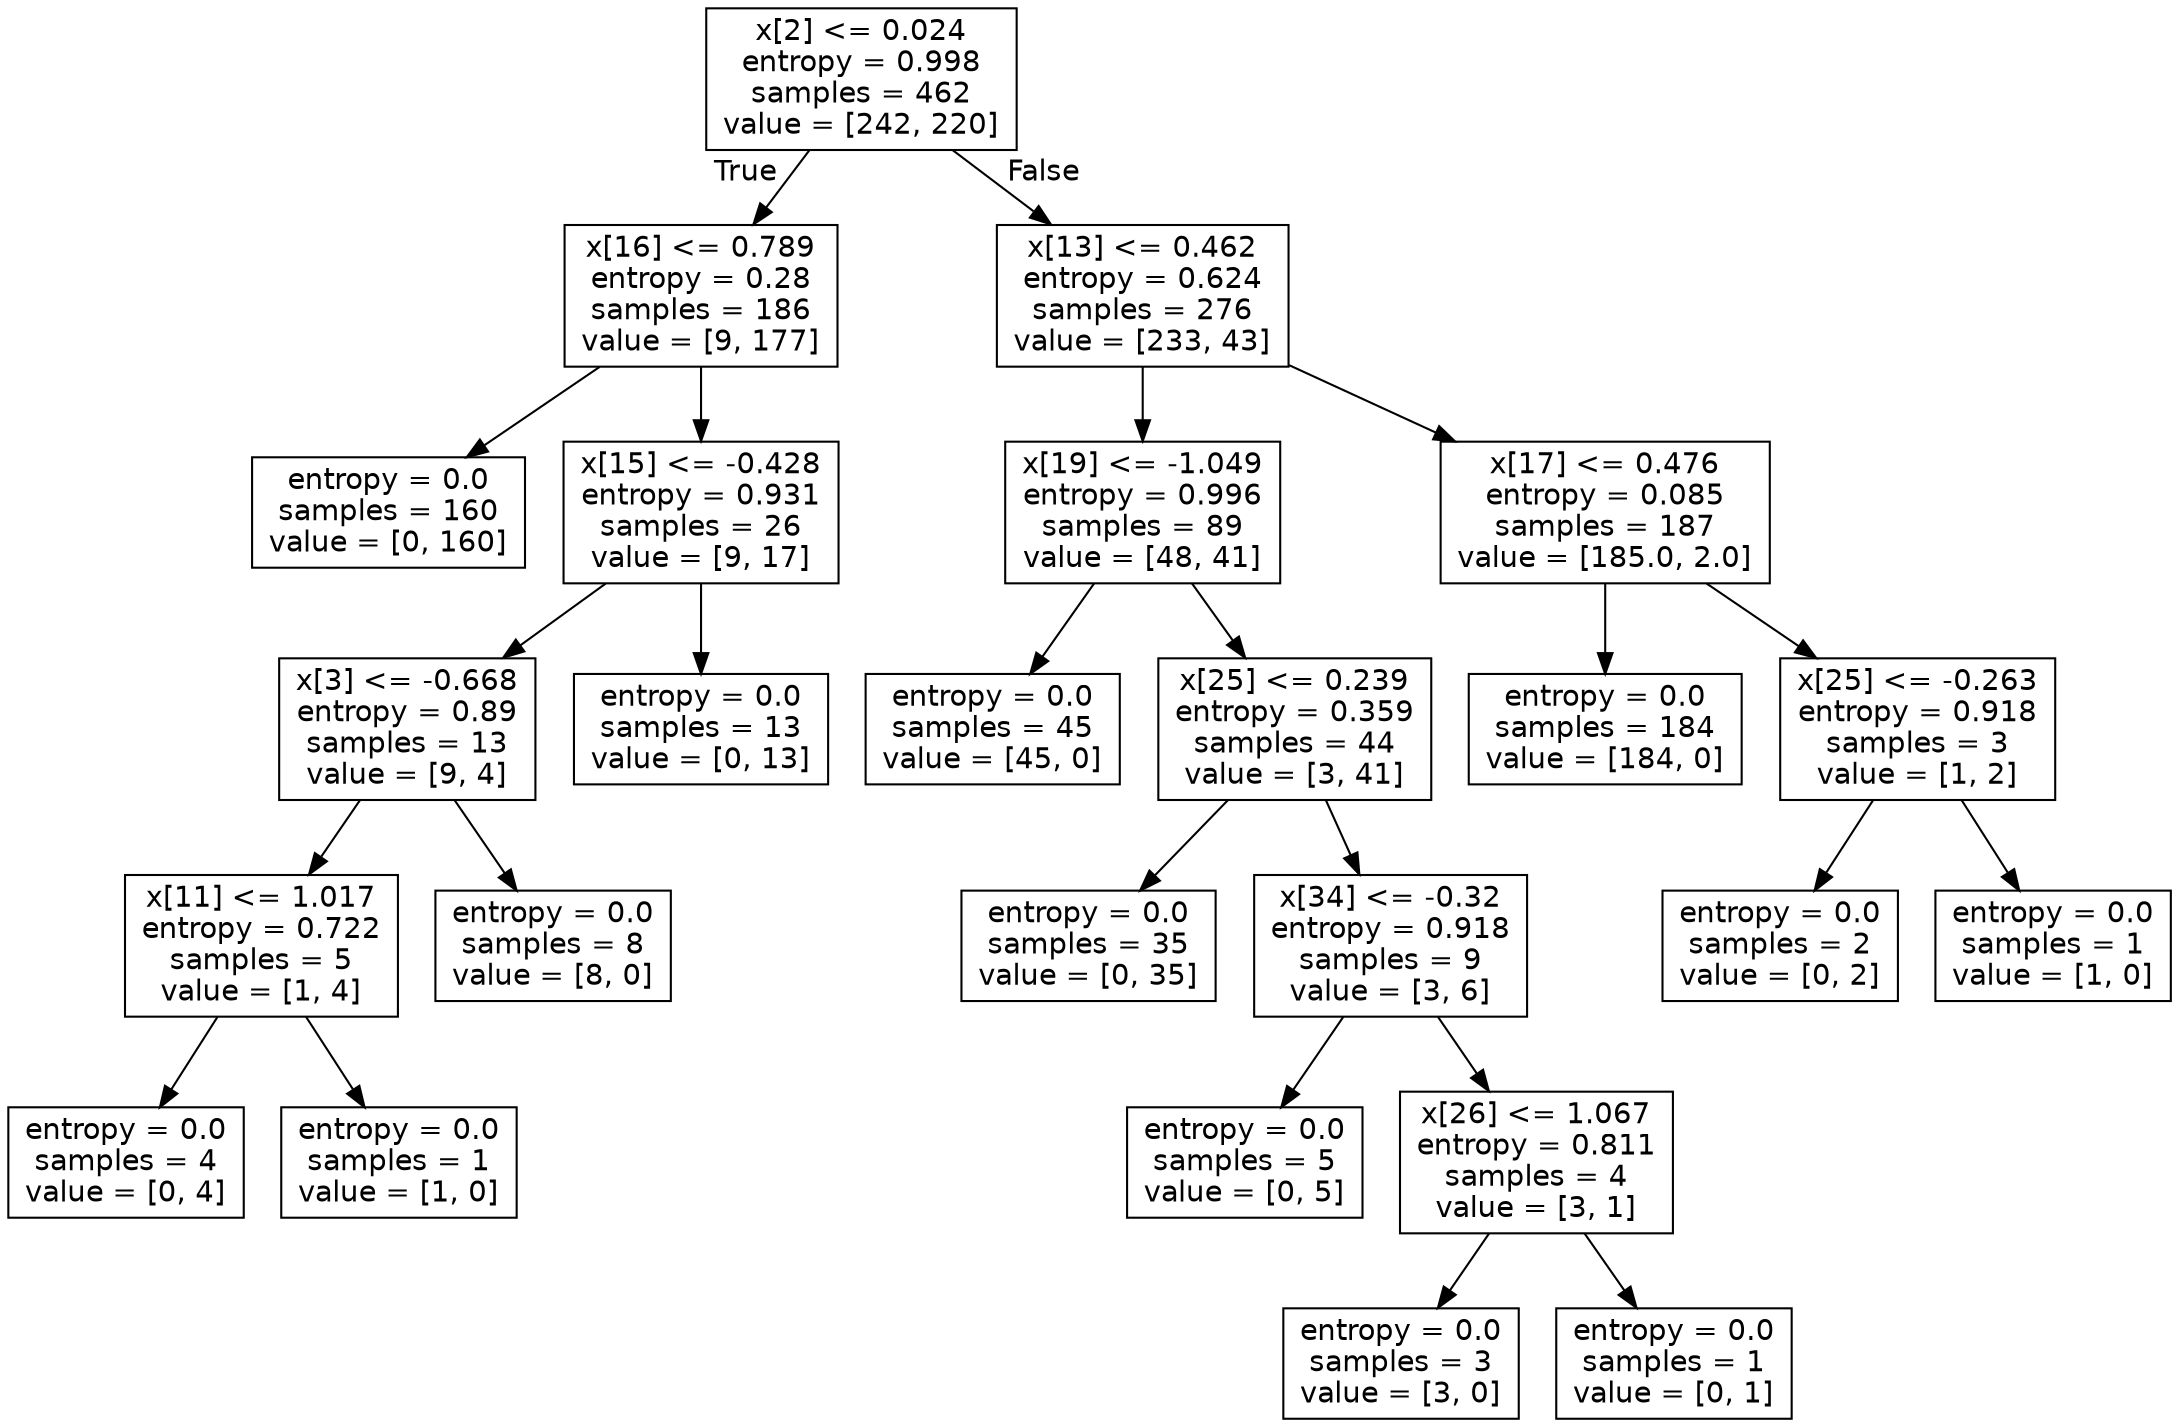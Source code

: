digraph Tree {
node [shape=box, fontname="helvetica"] ;
edge [fontname="helvetica"] ;
0 [label="x[2] <= 0.024\nentropy = 0.998\nsamples = 462\nvalue = [242, 220]"] ;
1 [label="x[16] <= 0.789\nentropy = 0.28\nsamples = 186\nvalue = [9, 177]"] ;
0 -> 1 [labeldistance=2.5, labelangle=45, headlabel="True"] ;
2 [label="entropy = 0.0\nsamples = 160\nvalue = [0, 160]"] ;
1 -> 2 ;
3 [label="x[15] <= -0.428\nentropy = 0.931\nsamples = 26\nvalue = [9, 17]"] ;
1 -> 3 ;
4 [label="x[3] <= -0.668\nentropy = 0.89\nsamples = 13\nvalue = [9, 4]"] ;
3 -> 4 ;
5 [label="x[11] <= 1.017\nentropy = 0.722\nsamples = 5\nvalue = [1, 4]"] ;
4 -> 5 ;
6 [label="entropy = 0.0\nsamples = 4\nvalue = [0, 4]"] ;
5 -> 6 ;
7 [label="entropy = 0.0\nsamples = 1\nvalue = [1, 0]"] ;
5 -> 7 ;
8 [label="entropy = 0.0\nsamples = 8\nvalue = [8, 0]"] ;
4 -> 8 ;
9 [label="entropy = 0.0\nsamples = 13\nvalue = [0, 13]"] ;
3 -> 9 ;
10 [label="x[13] <= 0.462\nentropy = 0.624\nsamples = 276\nvalue = [233, 43]"] ;
0 -> 10 [labeldistance=2.5, labelangle=-45, headlabel="False"] ;
11 [label="x[19] <= -1.049\nentropy = 0.996\nsamples = 89\nvalue = [48, 41]"] ;
10 -> 11 ;
12 [label="entropy = 0.0\nsamples = 45\nvalue = [45, 0]"] ;
11 -> 12 ;
13 [label="x[25] <= 0.239\nentropy = 0.359\nsamples = 44\nvalue = [3, 41]"] ;
11 -> 13 ;
14 [label="entropy = 0.0\nsamples = 35\nvalue = [0, 35]"] ;
13 -> 14 ;
15 [label="x[34] <= -0.32\nentropy = 0.918\nsamples = 9\nvalue = [3, 6]"] ;
13 -> 15 ;
16 [label="entropy = 0.0\nsamples = 5\nvalue = [0, 5]"] ;
15 -> 16 ;
17 [label="x[26] <= 1.067\nentropy = 0.811\nsamples = 4\nvalue = [3, 1]"] ;
15 -> 17 ;
18 [label="entropy = 0.0\nsamples = 3\nvalue = [3, 0]"] ;
17 -> 18 ;
19 [label="entropy = 0.0\nsamples = 1\nvalue = [0, 1]"] ;
17 -> 19 ;
20 [label="x[17] <= 0.476\nentropy = 0.085\nsamples = 187\nvalue = [185.0, 2.0]"] ;
10 -> 20 ;
21 [label="entropy = 0.0\nsamples = 184\nvalue = [184, 0]"] ;
20 -> 21 ;
22 [label="x[25] <= -0.263\nentropy = 0.918\nsamples = 3\nvalue = [1, 2]"] ;
20 -> 22 ;
23 [label="entropy = 0.0\nsamples = 2\nvalue = [0, 2]"] ;
22 -> 23 ;
24 [label="entropy = 0.0\nsamples = 1\nvalue = [1, 0]"] ;
22 -> 24 ;
}